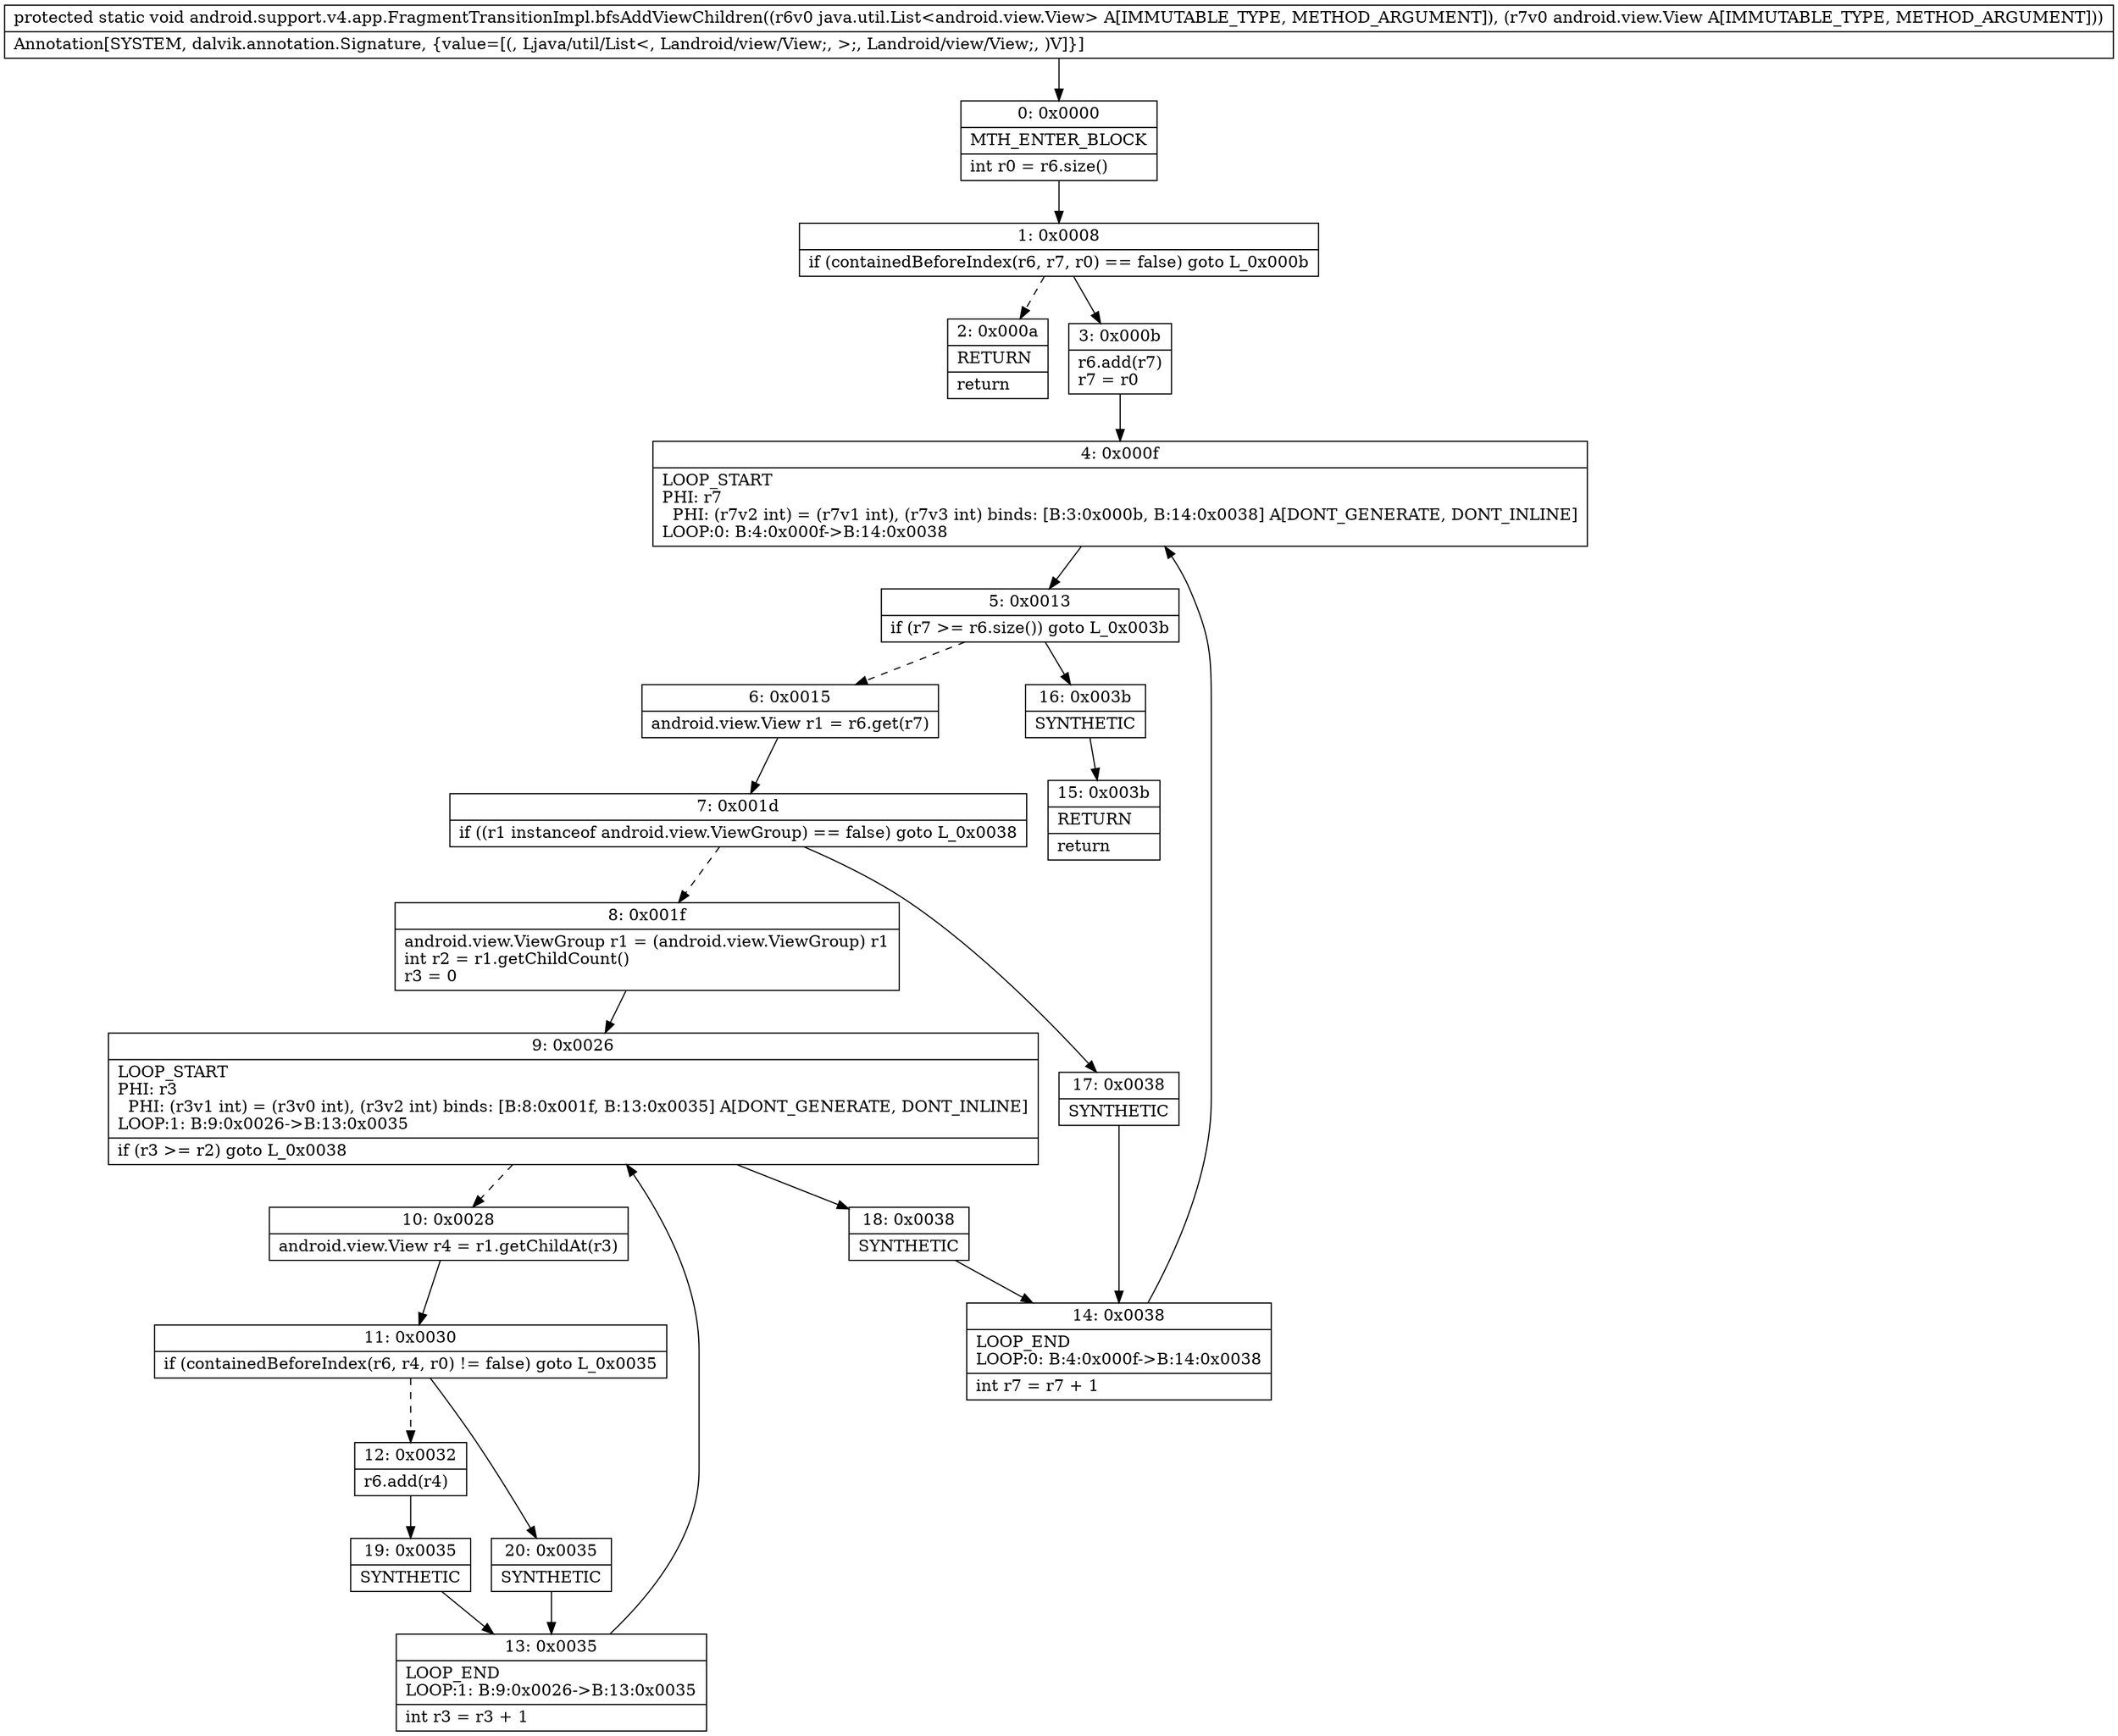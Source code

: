 digraph "CFG forandroid.support.v4.app.FragmentTransitionImpl.bfsAddViewChildren(Ljava\/util\/List;Landroid\/view\/View;)V" {
Node_0 [shape=record,label="{0\:\ 0x0000|MTH_ENTER_BLOCK\l|int r0 = r6.size()\l}"];
Node_1 [shape=record,label="{1\:\ 0x0008|if (containedBeforeIndex(r6, r7, r0) == false) goto L_0x000b\l}"];
Node_2 [shape=record,label="{2\:\ 0x000a|RETURN\l|return\l}"];
Node_3 [shape=record,label="{3\:\ 0x000b|r6.add(r7)\lr7 = r0\l}"];
Node_4 [shape=record,label="{4\:\ 0x000f|LOOP_START\lPHI: r7 \l  PHI: (r7v2 int) = (r7v1 int), (r7v3 int) binds: [B:3:0x000b, B:14:0x0038] A[DONT_GENERATE, DONT_INLINE]\lLOOP:0: B:4:0x000f\-\>B:14:0x0038\l}"];
Node_5 [shape=record,label="{5\:\ 0x0013|if (r7 \>= r6.size()) goto L_0x003b\l}"];
Node_6 [shape=record,label="{6\:\ 0x0015|android.view.View r1 = r6.get(r7)\l}"];
Node_7 [shape=record,label="{7\:\ 0x001d|if ((r1 instanceof android.view.ViewGroup) == false) goto L_0x0038\l}"];
Node_8 [shape=record,label="{8\:\ 0x001f|android.view.ViewGroup r1 = (android.view.ViewGroup) r1\lint r2 = r1.getChildCount()\lr3 = 0\l}"];
Node_9 [shape=record,label="{9\:\ 0x0026|LOOP_START\lPHI: r3 \l  PHI: (r3v1 int) = (r3v0 int), (r3v2 int) binds: [B:8:0x001f, B:13:0x0035] A[DONT_GENERATE, DONT_INLINE]\lLOOP:1: B:9:0x0026\-\>B:13:0x0035\l|if (r3 \>= r2) goto L_0x0038\l}"];
Node_10 [shape=record,label="{10\:\ 0x0028|android.view.View r4 = r1.getChildAt(r3)\l}"];
Node_11 [shape=record,label="{11\:\ 0x0030|if (containedBeforeIndex(r6, r4, r0) != false) goto L_0x0035\l}"];
Node_12 [shape=record,label="{12\:\ 0x0032|r6.add(r4)\l}"];
Node_13 [shape=record,label="{13\:\ 0x0035|LOOP_END\lLOOP:1: B:9:0x0026\-\>B:13:0x0035\l|int r3 = r3 + 1\l}"];
Node_14 [shape=record,label="{14\:\ 0x0038|LOOP_END\lLOOP:0: B:4:0x000f\-\>B:14:0x0038\l|int r7 = r7 + 1\l}"];
Node_15 [shape=record,label="{15\:\ 0x003b|RETURN\l|return\l}"];
Node_16 [shape=record,label="{16\:\ 0x003b|SYNTHETIC\l}"];
Node_17 [shape=record,label="{17\:\ 0x0038|SYNTHETIC\l}"];
Node_18 [shape=record,label="{18\:\ 0x0038|SYNTHETIC\l}"];
Node_19 [shape=record,label="{19\:\ 0x0035|SYNTHETIC\l}"];
Node_20 [shape=record,label="{20\:\ 0x0035|SYNTHETIC\l}"];
MethodNode[shape=record,label="{protected static void android.support.v4.app.FragmentTransitionImpl.bfsAddViewChildren((r6v0 java.util.List\<android.view.View\> A[IMMUTABLE_TYPE, METHOD_ARGUMENT]), (r7v0 android.view.View A[IMMUTABLE_TYPE, METHOD_ARGUMENT]))  | Annotation[SYSTEM, dalvik.annotation.Signature, \{value=[(, Ljava\/util\/List\<, Landroid\/view\/View;, \>;, Landroid\/view\/View;, )V]\}]\l}"];
MethodNode -> Node_0;
Node_0 -> Node_1;
Node_1 -> Node_2[style=dashed];
Node_1 -> Node_3;
Node_3 -> Node_4;
Node_4 -> Node_5;
Node_5 -> Node_6[style=dashed];
Node_5 -> Node_16;
Node_6 -> Node_7;
Node_7 -> Node_8[style=dashed];
Node_7 -> Node_17;
Node_8 -> Node_9;
Node_9 -> Node_10[style=dashed];
Node_9 -> Node_18;
Node_10 -> Node_11;
Node_11 -> Node_12[style=dashed];
Node_11 -> Node_20;
Node_12 -> Node_19;
Node_13 -> Node_9;
Node_14 -> Node_4;
Node_16 -> Node_15;
Node_17 -> Node_14;
Node_18 -> Node_14;
Node_19 -> Node_13;
Node_20 -> Node_13;
}

